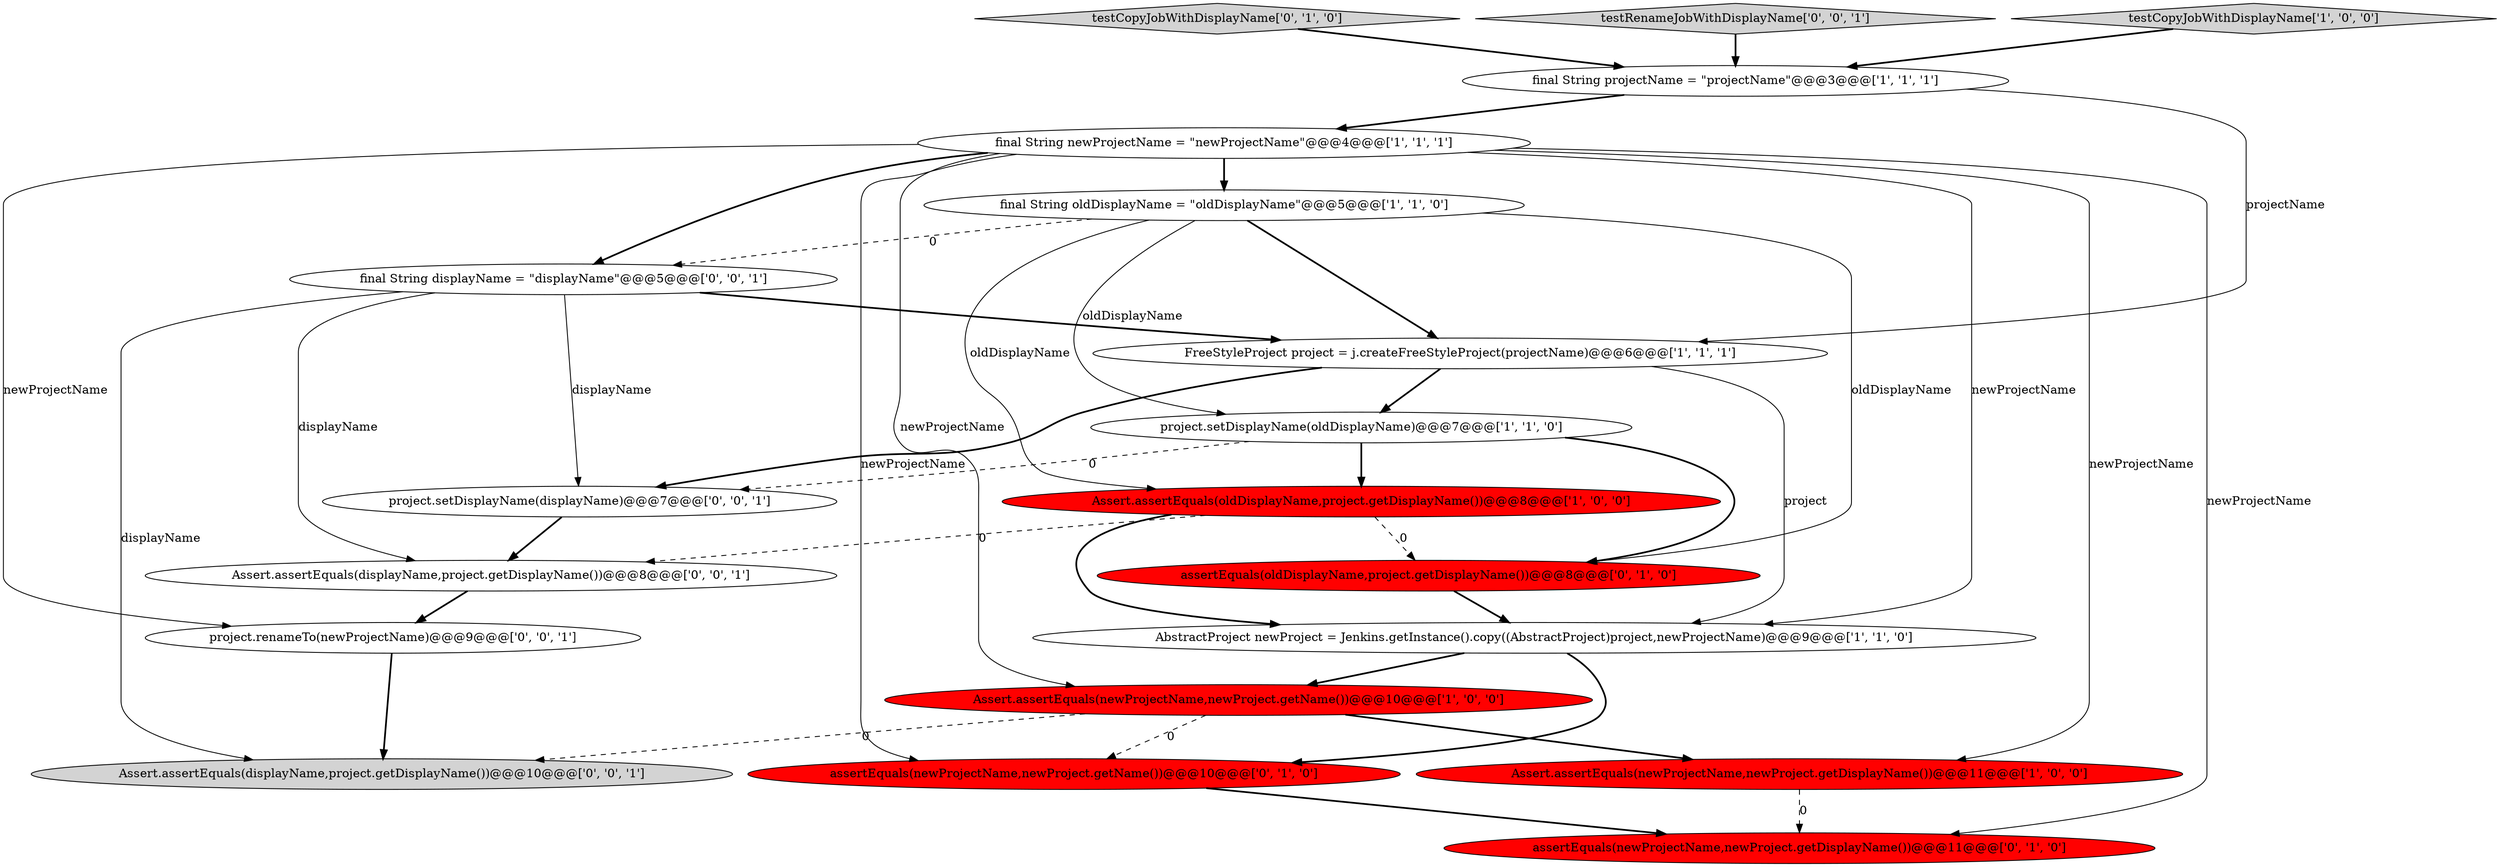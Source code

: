 digraph {
14 [style = filled, label = "final String displayName = \"displayName\"@@@5@@@['0', '0', '1']", fillcolor = white, shape = ellipse image = "AAA0AAABBB3BBB"];
8 [style = filled, label = "AbstractProject newProject = Jenkins.getInstance().copy((AbstractProject)project,newProjectName)@@@9@@@['1', '1', '0']", fillcolor = white, shape = ellipse image = "AAA0AAABBB1BBB"];
11 [style = filled, label = "testCopyJobWithDisplayName['0', '1', '0']", fillcolor = lightgray, shape = diamond image = "AAA0AAABBB2BBB"];
12 [style = filled, label = "assertEquals(oldDisplayName,project.getDisplayName())@@@8@@@['0', '1', '0']", fillcolor = red, shape = ellipse image = "AAA1AAABBB2BBB"];
7 [style = filled, label = "final String newProjectName = \"newProjectName\"@@@4@@@['1', '1', '1']", fillcolor = white, shape = ellipse image = "AAA0AAABBB1BBB"];
0 [style = filled, label = "final String projectName = \"projectName\"@@@3@@@['1', '1', '1']", fillcolor = white, shape = ellipse image = "AAA0AAABBB1BBB"];
10 [style = filled, label = "assertEquals(newProjectName,newProject.getDisplayName())@@@11@@@['0', '1', '0']", fillcolor = red, shape = ellipse image = "AAA1AAABBB2BBB"];
16 [style = filled, label = "project.renameTo(newProjectName)@@@9@@@['0', '0', '1']", fillcolor = white, shape = ellipse image = "AAA0AAABBB3BBB"];
17 [style = filled, label = "testRenameJobWithDisplayName['0', '0', '1']", fillcolor = lightgray, shape = diamond image = "AAA0AAABBB3BBB"];
9 [style = filled, label = "final String oldDisplayName = \"oldDisplayName\"@@@5@@@['1', '1', '0']", fillcolor = white, shape = ellipse image = "AAA0AAABBB1BBB"];
1 [style = filled, label = "Assert.assertEquals(newProjectName,newProject.getName())@@@10@@@['1', '0', '0']", fillcolor = red, shape = ellipse image = "AAA1AAABBB1BBB"];
15 [style = filled, label = "Assert.assertEquals(displayName,project.getDisplayName())@@@8@@@['0', '0', '1']", fillcolor = white, shape = ellipse image = "AAA0AAABBB3BBB"];
19 [style = filled, label = "Assert.assertEquals(displayName,project.getDisplayName())@@@10@@@['0', '0', '1']", fillcolor = lightgray, shape = ellipse image = "AAA0AAABBB3BBB"];
18 [style = filled, label = "project.setDisplayName(displayName)@@@7@@@['0', '0', '1']", fillcolor = white, shape = ellipse image = "AAA0AAABBB3BBB"];
2 [style = filled, label = "FreeStyleProject project = j.createFreeStyleProject(projectName)@@@6@@@['1', '1', '1']", fillcolor = white, shape = ellipse image = "AAA0AAABBB1BBB"];
4 [style = filled, label = "testCopyJobWithDisplayName['1', '0', '0']", fillcolor = lightgray, shape = diamond image = "AAA0AAABBB1BBB"];
6 [style = filled, label = "Assert.assertEquals(newProjectName,newProject.getDisplayName())@@@11@@@['1', '0', '0']", fillcolor = red, shape = ellipse image = "AAA1AAABBB1BBB"];
13 [style = filled, label = "assertEquals(newProjectName,newProject.getName())@@@10@@@['0', '1', '0']", fillcolor = red, shape = ellipse image = "AAA1AAABBB2BBB"];
5 [style = filled, label = "project.setDisplayName(oldDisplayName)@@@7@@@['1', '1', '0']", fillcolor = white, shape = ellipse image = "AAA0AAABBB1BBB"];
3 [style = filled, label = "Assert.assertEquals(oldDisplayName,project.getDisplayName())@@@8@@@['1', '0', '0']", fillcolor = red, shape = ellipse image = "AAA1AAABBB1BBB"];
5->3 [style = bold, label=""];
13->10 [style = bold, label=""];
14->18 [style = solid, label="displayName"];
7->10 [style = solid, label="newProjectName"];
9->12 [style = solid, label="oldDisplayName"];
9->2 [style = bold, label=""];
1->19 [style = dashed, label="0"];
18->15 [style = bold, label=""];
9->5 [style = solid, label="oldDisplayName"];
7->1 [style = solid, label="newProjectName"];
2->18 [style = bold, label=""];
7->6 [style = solid, label="newProjectName"];
7->13 [style = solid, label="newProjectName"];
16->19 [style = bold, label=""];
15->16 [style = bold, label=""];
5->18 [style = dashed, label="0"];
7->16 [style = solid, label="newProjectName"];
4->0 [style = bold, label=""];
6->10 [style = dashed, label="0"];
0->7 [style = bold, label=""];
7->14 [style = bold, label=""];
1->13 [style = dashed, label="0"];
7->9 [style = bold, label=""];
8->1 [style = bold, label=""];
11->0 [style = bold, label=""];
1->6 [style = bold, label=""];
17->0 [style = bold, label=""];
9->14 [style = dashed, label="0"];
14->15 [style = solid, label="displayName"];
3->12 [style = dashed, label="0"];
5->12 [style = bold, label=""];
12->8 [style = bold, label=""];
3->8 [style = bold, label=""];
3->15 [style = dashed, label="0"];
0->2 [style = solid, label="projectName"];
9->3 [style = solid, label="oldDisplayName"];
14->2 [style = bold, label=""];
7->8 [style = solid, label="newProjectName"];
2->8 [style = solid, label="project"];
14->19 [style = solid, label="displayName"];
8->13 [style = bold, label=""];
2->5 [style = bold, label=""];
}
